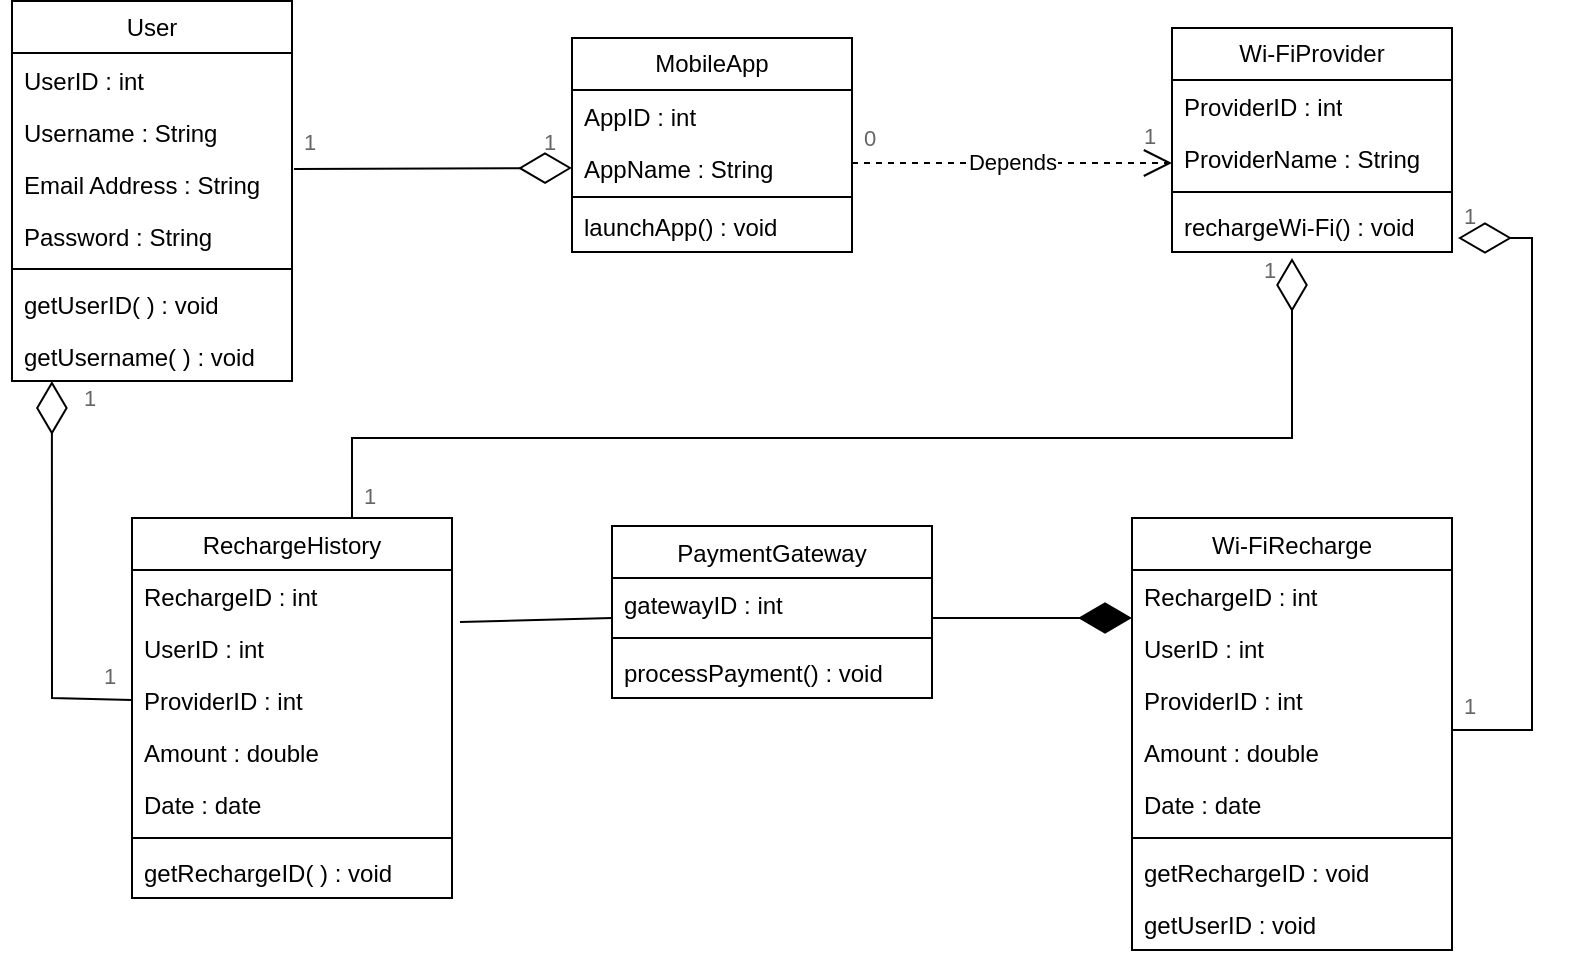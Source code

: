 <mxfile version="22.1.18" type="github">
  <diagram id="C5RBs43oDa-KdzZeNtuy" name="Page-1">
    <mxGraphModel dx="880" dy="499" grid="1" gridSize="10" guides="1" tooltips="1" connect="1" arrows="1" fold="1" page="1" pageScale="1" pageWidth="827" pageHeight="1169" math="0" shadow="0">
      <root>
        <mxCell id="WIyWlLk6GJQsqaUBKTNV-0" />
        <mxCell id="WIyWlLk6GJQsqaUBKTNV-1" parent="WIyWlLk6GJQsqaUBKTNV-0" />
        <mxCell id="zkfFHV4jXpPFQw0GAbJ--6" value="RechargeHistory" style="swimlane;fontStyle=0;align=center;verticalAlign=top;childLayout=stackLayout;horizontal=1;startSize=26;horizontalStack=0;resizeParent=1;resizeLast=0;collapsible=1;marginBottom=0;rounded=0;shadow=0;strokeWidth=1;" parent="WIyWlLk6GJQsqaUBKTNV-1" vertex="1">
          <mxGeometry x="120" y="360" width="160" height="190" as="geometry">
            <mxRectangle x="130" y="380" width="160" height="26" as="alternateBounds" />
          </mxGeometry>
        </mxCell>
        <mxCell id="zkfFHV4jXpPFQw0GAbJ--7" value="RechargeID : int" style="text;align=left;verticalAlign=top;spacingLeft=4;spacingRight=4;overflow=hidden;rotatable=0;points=[[0,0.5],[1,0.5]];portConstraint=eastwest;" parent="zkfFHV4jXpPFQw0GAbJ--6" vertex="1">
          <mxGeometry y="26" width="160" height="26" as="geometry" />
        </mxCell>
        <mxCell id="zkfFHV4jXpPFQw0GAbJ--8" value="UserID : int" style="text;align=left;verticalAlign=top;spacingLeft=4;spacingRight=4;overflow=hidden;rotatable=0;points=[[0,0.5],[1,0.5]];portConstraint=eastwest;rounded=0;shadow=0;html=0;" parent="zkfFHV4jXpPFQw0GAbJ--6" vertex="1">
          <mxGeometry y="52" width="160" height="26" as="geometry" />
        </mxCell>
        <mxCell id="9uX3dVJVeH_U7OIKjfUG-9" value="ProviderID : int" style="text;align=left;verticalAlign=top;spacingLeft=4;spacingRight=4;overflow=hidden;rotatable=0;points=[[0,0.5],[1,0.5]];portConstraint=eastwest;rounded=0;shadow=0;html=0;" vertex="1" parent="zkfFHV4jXpPFQw0GAbJ--6">
          <mxGeometry y="78" width="160" height="26" as="geometry" />
        </mxCell>
        <mxCell id="9uX3dVJVeH_U7OIKjfUG-10" value="Amount : double" style="text;align=left;verticalAlign=top;spacingLeft=4;spacingRight=4;overflow=hidden;rotatable=0;points=[[0,0.5],[1,0.5]];portConstraint=eastwest;rounded=0;shadow=0;html=0;" vertex="1" parent="zkfFHV4jXpPFQw0GAbJ--6">
          <mxGeometry y="104" width="160" height="26" as="geometry" />
        </mxCell>
        <mxCell id="9uX3dVJVeH_U7OIKjfUG-11" value="Date : date" style="text;align=left;verticalAlign=top;spacingLeft=4;spacingRight=4;overflow=hidden;rotatable=0;points=[[0,0.5],[1,0.5]];portConstraint=eastwest;rounded=0;shadow=0;html=0;" vertex="1" parent="zkfFHV4jXpPFQw0GAbJ--6">
          <mxGeometry y="130" width="160" height="26" as="geometry" />
        </mxCell>
        <mxCell id="9uX3dVJVeH_U7OIKjfUG-26" value="" style="line;strokeWidth=1;fillColor=none;align=left;verticalAlign=middle;spacingTop=-1;spacingLeft=3;spacingRight=3;rotatable=0;labelPosition=right;points=[];portConstraint=eastwest;strokeColor=inherit;" vertex="1" parent="zkfFHV4jXpPFQw0GAbJ--6">
          <mxGeometry y="156" width="160" height="8" as="geometry" />
        </mxCell>
        <mxCell id="9uX3dVJVeH_U7OIKjfUG-25" value="getRechargeID( ) : void" style="text;align=left;verticalAlign=top;spacingLeft=4;spacingRight=4;overflow=hidden;rotatable=0;points=[[0,0.5],[1,0.5]];portConstraint=eastwest;rounded=0;shadow=0;html=0;" vertex="1" parent="zkfFHV4jXpPFQw0GAbJ--6">
          <mxGeometry y="164" width="160" height="26" as="geometry" />
        </mxCell>
        <mxCell id="zkfFHV4jXpPFQw0GAbJ--13" value="PaymentGateway" style="swimlane;fontStyle=0;align=center;verticalAlign=top;childLayout=stackLayout;horizontal=1;startSize=26;horizontalStack=0;resizeParent=1;resizeLast=0;collapsible=1;marginBottom=0;rounded=0;shadow=0;strokeWidth=1;" parent="WIyWlLk6GJQsqaUBKTNV-1" vertex="1">
          <mxGeometry x="360" y="364" width="160" height="86" as="geometry">
            <mxRectangle x="340" y="380" width="170" height="26" as="alternateBounds" />
          </mxGeometry>
        </mxCell>
        <mxCell id="zkfFHV4jXpPFQw0GAbJ--14" value="gatewayID : int&#xa;" style="text;align=left;verticalAlign=top;spacingLeft=4;spacingRight=4;overflow=hidden;rotatable=0;points=[[0,0.5],[1,0.5]];portConstraint=eastwest;" parent="zkfFHV4jXpPFQw0GAbJ--13" vertex="1">
          <mxGeometry y="26" width="160" height="26" as="geometry" />
        </mxCell>
        <mxCell id="zkfFHV4jXpPFQw0GAbJ--15" value="" style="line;html=1;strokeWidth=1;align=left;verticalAlign=middle;spacingTop=-1;spacingLeft=3;spacingRight=3;rotatable=0;labelPosition=right;points=[];portConstraint=eastwest;" parent="zkfFHV4jXpPFQw0GAbJ--13" vertex="1">
          <mxGeometry y="52" width="160" height="8" as="geometry" />
        </mxCell>
        <mxCell id="9uX3dVJVeH_U7OIKjfUG-13" value="processPayment() : void" style="text;align=left;verticalAlign=top;spacingLeft=4;spacingRight=4;overflow=hidden;rotatable=0;points=[[0,0.5],[1,0.5]];portConstraint=eastwest;" vertex="1" parent="zkfFHV4jXpPFQw0GAbJ--13">
          <mxGeometry y="60" width="160" height="26" as="geometry" />
        </mxCell>
        <mxCell id="zkfFHV4jXpPFQw0GAbJ--17" value="Wi-FiRecharge" style="swimlane;fontStyle=0;align=center;verticalAlign=top;childLayout=stackLayout;horizontal=1;startSize=26;horizontalStack=0;resizeParent=1;resizeLast=0;collapsible=1;marginBottom=0;rounded=0;shadow=0;strokeWidth=1;" parent="WIyWlLk6GJQsqaUBKTNV-1" vertex="1">
          <mxGeometry x="620" y="360" width="160" height="216" as="geometry">
            <mxRectangle x="550" y="140" width="160" height="26" as="alternateBounds" />
          </mxGeometry>
        </mxCell>
        <mxCell id="zkfFHV4jXpPFQw0GAbJ--18" value="RechargeID : int" style="text;align=left;verticalAlign=top;spacingLeft=4;spacingRight=4;overflow=hidden;rotatable=0;points=[[0,0.5],[1,0.5]];portConstraint=eastwest;" parent="zkfFHV4jXpPFQw0GAbJ--17" vertex="1">
          <mxGeometry y="26" width="160" height="26" as="geometry" />
        </mxCell>
        <mxCell id="zkfFHV4jXpPFQw0GAbJ--19" value="UserID : int" style="text;align=left;verticalAlign=top;spacingLeft=4;spacingRight=4;overflow=hidden;rotatable=0;points=[[0,0.5],[1,0.5]];portConstraint=eastwest;rounded=0;shadow=0;html=0;" parent="zkfFHV4jXpPFQw0GAbJ--17" vertex="1">
          <mxGeometry y="52" width="160" height="26" as="geometry" />
        </mxCell>
        <mxCell id="zkfFHV4jXpPFQw0GAbJ--20" value="ProviderID : int" style="text;align=left;verticalAlign=top;spacingLeft=4;spacingRight=4;overflow=hidden;rotatable=0;points=[[0,0.5],[1,0.5]];portConstraint=eastwest;rounded=0;shadow=0;html=0;" parent="zkfFHV4jXpPFQw0GAbJ--17" vertex="1">
          <mxGeometry y="78" width="160" height="26" as="geometry" />
        </mxCell>
        <mxCell id="zkfFHV4jXpPFQw0GAbJ--21" value="Amount : double" style="text;align=left;verticalAlign=top;spacingLeft=4;spacingRight=4;overflow=hidden;rotatable=0;points=[[0,0.5],[1,0.5]];portConstraint=eastwest;rounded=0;shadow=0;html=0;" parent="zkfFHV4jXpPFQw0GAbJ--17" vertex="1">
          <mxGeometry y="104" width="160" height="26" as="geometry" />
        </mxCell>
        <mxCell id="zkfFHV4jXpPFQw0GAbJ--24" value="Date : date" style="text;align=left;verticalAlign=top;spacingLeft=4;spacingRight=4;overflow=hidden;rotatable=0;points=[[0,0.5],[1,0.5]];portConstraint=eastwest;" parent="zkfFHV4jXpPFQw0GAbJ--17" vertex="1">
          <mxGeometry y="130" width="160" height="26" as="geometry" />
        </mxCell>
        <mxCell id="zkfFHV4jXpPFQw0GAbJ--23" value="" style="line;html=1;strokeWidth=1;align=left;verticalAlign=middle;spacingTop=-1;spacingLeft=3;spacingRight=3;rotatable=0;labelPosition=right;points=[];portConstraint=eastwest;" parent="zkfFHV4jXpPFQw0GAbJ--17" vertex="1">
          <mxGeometry y="156" width="160" height="8" as="geometry" />
        </mxCell>
        <mxCell id="9uX3dVJVeH_U7OIKjfUG-34" value="getRechargeID : void" style="text;align=left;verticalAlign=top;spacingLeft=4;spacingRight=4;overflow=hidden;rotatable=0;points=[[0,0.5],[1,0.5]];portConstraint=eastwest;" vertex="1" parent="zkfFHV4jXpPFQw0GAbJ--17">
          <mxGeometry y="164" width="160" height="26" as="geometry" />
        </mxCell>
        <mxCell id="9uX3dVJVeH_U7OIKjfUG-35" value="getUserID : void" style="text;align=left;verticalAlign=top;spacingLeft=4;spacingRight=4;overflow=hidden;rotatable=0;points=[[0,0.5],[1,0.5]];portConstraint=eastwest;" vertex="1" parent="zkfFHV4jXpPFQw0GAbJ--17">
          <mxGeometry y="190" width="160" height="26" as="geometry" />
        </mxCell>
        <mxCell id="9uX3dVJVeH_U7OIKjfUG-3" value="User" style="swimlane;fontStyle=0;childLayout=stackLayout;horizontal=1;startSize=26;fillColor=none;horizontalStack=0;resizeParent=1;resizeParentMax=0;resizeLast=0;collapsible=1;marginBottom=0;whiteSpace=wrap;html=1;" vertex="1" parent="WIyWlLk6GJQsqaUBKTNV-1">
          <mxGeometry x="60" y="101.5" width="140" height="190" as="geometry" />
        </mxCell>
        <mxCell id="9uX3dVJVeH_U7OIKjfUG-4" value="UserID : int" style="text;strokeColor=none;fillColor=none;align=left;verticalAlign=top;spacingLeft=4;spacingRight=4;overflow=hidden;rotatable=0;points=[[0,0.5],[1,0.5]];portConstraint=eastwest;whiteSpace=wrap;html=1;" vertex="1" parent="9uX3dVJVeH_U7OIKjfUG-3">
          <mxGeometry y="26" width="140" height="26" as="geometry" />
        </mxCell>
        <mxCell id="9uX3dVJVeH_U7OIKjfUG-5" value="Username : String" style="text;strokeColor=none;fillColor=none;align=left;verticalAlign=top;spacingLeft=4;spacingRight=4;overflow=hidden;rotatable=0;points=[[0,0.5],[1,0.5]];portConstraint=eastwest;whiteSpace=wrap;html=1;" vertex="1" parent="9uX3dVJVeH_U7OIKjfUG-3">
          <mxGeometry y="52" width="140" height="26" as="geometry" />
        </mxCell>
        <mxCell id="9uX3dVJVeH_U7OIKjfUG-6" value="Email Address : String" style="text;strokeColor=none;fillColor=none;align=left;verticalAlign=top;spacingLeft=4;spacingRight=4;overflow=hidden;rotatable=0;points=[[0,0.5],[1,0.5]];portConstraint=eastwest;whiteSpace=wrap;html=1;" vertex="1" parent="9uX3dVJVeH_U7OIKjfUG-3">
          <mxGeometry y="78" width="140" height="26" as="geometry" />
        </mxCell>
        <mxCell id="9uX3dVJVeH_U7OIKjfUG-7" value="Password : String" style="text;strokeColor=none;fillColor=none;align=left;verticalAlign=top;spacingLeft=4;spacingRight=4;overflow=hidden;rotatable=0;points=[[0,0.5],[1,0.5]];portConstraint=eastwest;whiteSpace=wrap;html=1;" vertex="1" parent="9uX3dVJVeH_U7OIKjfUG-3">
          <mxGeometry y="104" width="140" height="26" as="geometry" />
        </mxCell>
        <mxCell id="9uX3dVJVeH_U7OIKjfUG-39" value="" style="line;strokeWidth=1;fillColor=none;align=left;verticalAlign=middle;spacingTop=-1;spacingLeft=3;spacingRight=3;rotatable=0;labelPosition=right;points=[];portConstraint=eastwest;strokeColor=inherit;" vertex="1" parent="9uX3dVJVeH_U7OIKjfUG-3">
          <mxGeometry y="130" width="140" height="8" as="geometry" />
        </mxCell>
        <mxCell id="9uX3dVJVeH_U7OIKjfUG-37" value="getUserID( ) : void" style="text;strokeColor=none;fillColor=none;align=left;verticalAlign=top;spacingLeft=4;spacingRight=4;overflow=hidden;rotatable=0;points=[[0,0.5],[1,0.5]];portConstraint=eastwest;whiteSpace=wrap;html=1;" vertex="1" parent="9uX3dVJVeH_U7OIKjfUG-3">
          <mxGeometry y="138" width="140" height="26" as="geometry" />
        </mxCell>
        <mxCell id="9uX3dVJVeH_U7OIKjfUG-38" value="getUsername( ) : void" style="text;strokeColor=none;fillColor=none;align=left;verticalAlign=top;spacingLeft=4;spacingRight=4;overflow=hidden;rotatable=0;points=[[0,0.5],[1,0.5]];portConstraint=eastwest;whiteSpace=wrap;html=1;" vertex="1" parent="9uX3dVJVeH_U7OIKjfUG-3">
          <mxGeometry y="164" width="140" height="26" as="geometry" />
        </mxCell>
        <mxCell id="9uX3dVJVeH_U7OIKjfUG-14" value="MobileApp" style="swimlane;fontStyle=0;childLayout=stackLayout;horizontal=1;startSize=26;fillColor=none;horizontalStack=0;resizeParent=1;resizeParentMax=0;resizeLast=0;collapsible=1;marginBottom=0;whiteSpace=wrap;html=1;" vertex="1" parent="WIyWlLk6GJQsqaUBKTNV-1">
          <mxGeometry x="340" y="120" width="140" height="107" as="geometry" />
        </mxCell>
        <mxCell id="9uX3dVJVeH_U7OIKjfUG-15" value="AppID : int" style="text;strokeColor=none;fillColor=none;align=left;verticalAlign=top;spacingLeft=4;spacingRight=4;overflow=hidden;rotatable=0;points=[[0,0.5],[1,0.5]];portConstraint=eastwest;whiteSpace=wrap;html=1;" vertex="1" parent="9uX3dVJVeH_U7OIKjfUG-14">
          <mxGeometry y="26" width="140" height="26" as="geometry" />
        </mxCell>
        <mxCell id="9uX3dVJVeH_U7OIKjfUG-16" value="AppName : String" style="text;strokeColor=none;fillColor=none;align=left;verticalAlign=top;spacingLeft=4;spacingRight=4;overflow=hidden;rotatable=0;points=[[0,0.5],[1,0.5]];portConstraint=eastwest;whiteSpace=wrap;html=1;" vertex="1" parent="9uX3dVJVeH_U7OIKjfUG-14">
          <mxGeometry y="52" width="140" height="26" as="geometry" />
        </mxCell>
        <mxCell id="9uX3dVJVeH_U7OIKjfUG-23" value="" style="line;strokeWidth=1;fillColor=none;align=left;verticalAlign=middle;spacingTop=-1;spacingLeft=3;spacingRight=3;rotatable=0;labelPosition=right;points=[];portConstraint=eastwest;strokeColor=inherit;" vertex="1" parent="9uX3dVJVeH_U7OIKjfUG-14">
          <mxGeometry y="78" width="140" height="3" as="geometry" />
        </mxCell>
        <mxCell id="9uX3dVJVeH_U7OIKjfUG-24" value="launchApp() : void" style="text;strokeColor=none;fillColor=none;align=left;verticalAlign=top;spacingLeft=4;spacingRight=4;overflow=hidden;rotatable=0;points=[[0,0.5],[1,0.5]];portConstraint=eastwest;whiteSpace=wrap;html=1;" vertex="1" parent="9uX3dVJVeH_U7OIKjfUG-14">
          <mxGeometry y="81" width="140" height="26" as="geometry" />
        </mxCell>
        <mxCell id="9uX3dVJVeH_U7OIKjfUG-19" value="Wi-FiProvider" style="swimlane;fontStyle=0;childLayout=stackLayout;horizontal=1;startSize=26;fillColor=none;horizontalStack=0;resizeParent=1;resizeParentMax=0;resizeLast=0;collapsible=1;marginBottom=0;whiteSpace=wrap;html=1;" vertex="1" parent="WIyWlLk6GJQsqaUBKTNV-1">
          <mxGeometry x="640" y="115" width="140" height="112" as="geometry" />
        </mxCell>
        <mxCell id="9uX3dVJVeH_U7OIKjfUG-20" value="ProviderID : int" style="text;strokeColor=none;fillColor=none;align=left;verticalAlign=top;spacingLeft=4;spacingRight=4;overflow=hidden;rotatable=0;points=[[0,0.5],[1,0.5]];portConstraint=eastwest;whiteSpace=wrap;html=1;" vertex="1" parent="9uX3dVJVeH_U7OIKjfUG-19">
          <mxGeometry y="26" width="140" height="26" as="geometry" />
        </mxCell>
        <mxCell id="9uX3dVJVeH_U7OIKjfUG-21" value="ProviderName : String" style="text;strokeColor=none;fillColor=none;align=left;verticalAlign=top;spacingLeft=4;spacingRight=4;overflow=hidden;rotatable=0;points=[[0,0.5],[1,0.5]];portConstraint=eastwest;whiteSpace=wrap;html=1;" vertex="1" parent="9uX3dVJVeH_U7OIKjfUG-19">
          <mxGeometry y="52" width="140" height="26" as="geometry" />
        </mxCell>
        <mxCell id="9uX3dVJVeH_U7OIKjfUG-36" value="" style="line;strokeWidth=1;fillColor=none;align=left;verticalAlign=middle;spacingTop=-1;spacingLeft=3;spacingRight=3;rotatable=0;labelPosition=right;points=[];portConstraint=eastwest;strokeColor=inherit;" vertex="1" parent="9uX3dVJVeH_U7OIKjfUG-19">
          <mxGeometry y="78" width="140" height="8" as="geometry" />
        </mxCell>
        <mxCell id="9uX3dVJVeH_U7OIKjfUG-22" value="rechargeWi-Fi() : void" style="text;strokeColor=none;fillColor=none;align=left;verticalAlign=top;spacingLeft=4;spacingRight=4;overflow=hidden;rotatable=0;points=[[0,0.5],[1,0.5]];portConstraint=eastwest;whiteSpace=wrap;html=1;" vertex="1" parent="9uX3dVJVeH_U7OIKjfUG-19">
          <mxGeometry y="86" width="140" height="26" as="geometry" />
        </mxCell>
        <mxCell id="9uX3dVJVeH_U7OIKjfUG-41" value="" style="endArrow=diamondThin;endFill=0;endSize=24;html=1;rounded=0;entryX=0;entryY=0.5;entryDx=0;entryDy=0;exitX=1.014;exitY=0.827;exitDx=0;exitDy=0;exitPerimeter=0;" edge="1" parent="WIyWlLk6GJQsqaUBKTNV-1" target="9uX3dVJVeH_U7OIKjfUG-16">
          <mxGeometry width="160" relative="1" as="geometry">
            <mxPoint x="200.98" y="185.492" as="sourcePoint" />
            <mxPoint x="340" y="181.502" as="targetPoint" />
          </mxGeometry>
        </mxCell>
        <mxCell id="9uX3dVJVeH_U7OIKjfUG-42" value="1" style="strokeWidth=1;shadow=0;dashed=0;align=center;html=1;shape=mxgraph.mockup.text.textBox;fontColor=#666666;align=left;fontSize=11;spacingLeft=4;spacingTop=-3;whiteSpace=wrap;strokeColor=none;mainText=;fillColor=none;" vertex="1" parent="WIyWlLk6GJQsqaUBKTNV-1">
          <mxGeometry x="200" y="163.5" width="20" height="20" as="geometry" />
        </mxCell>
        <mxCell id="9uX3dVJVeH_U7OIKjfUG-45" value="1" style="strokeWidth=1;shadow=0;dashed=0;align=center;html=1;shape=mxgraph.mockup.text.textBox;fontColor=#666666;align=left;fontSize=11;spacingLeft=4;spacingTop=-3;whiteSpace=wrap;strokeColor=none;mainText=;fillColor=none;" vertex="1" parent="WIyWlLk6GJQsqaUBKTNV-1">
          <mxGeometry x="320" y="163.5" width="20" height="20" as="geometry" />
        </mxCell>
        <mxCell id="9uX3dVJVeH_U7OIKjfUG-49" value="Depends" style="endArrow=open;endSize=12;dashed=1;html=1;rounded=0;entryX=0;entryY=0.596;entryDx=0;entryDy=0;entryPerimeter=0;" edge="1" parent="WIyWlLk6GJQsqaUBKTNV-1" target="9uX3dVJVeH_U7OIKjfUG-21">
          <mxGeometry width="160" relative="1" as="geometry">
            <mxPoint x="480" y="182.5" as="sourcePoint" />
            <mxPoint x="640" y="182.5" as="targetPoint" />
          </mxGeometry>
        </mxCell>
        <mxCell id="9uX3dVJVeH_U7OIKjfUG-50" value="0" style="strokeWidth=1;shadow=0;dashed=0;align=center;html=1;shape=mxgraph.mockup.text.textBox;fontColor=#666666;align=left;fontSize=11;spacingLeft=4;spacingTop=-3;whiteSpace=wrap;strokeColor=none;mainText=;fillColor=none;" vertex="1" parent="WIyWlLk6GJQsqaUBKTNV-1">
          <mxGeometry x="480" y="161" width="20" height="20" as="geometry" />
        </mxCell>
        <mxCell id="9uX3dVJVeH_U7OIKjfUG-51" value="1" style="strokeWidth=1;shadow=0;dashed=0;align=center;html=1;shape=mxgraph.mockup.text.textBox;fontColor=#666666;align=left;fontSize=11;spacingLeft=4;spacingTop=-3;whiteSpace=wrap;strokeColor=none;mainText=;fillColor=none;" vertex="1" parent="WIyWlLk6GJQsqaUBKTNV-1">
          <mxGeometry x="620" y="160" width="20" height="20" as="geometry" />
        </mxCell>
        <mxCell id="9uX3dVJVeH_U7OIKjfUG-52" value="" style="endArrow=diamondThin;endFill=0;endSize=24;html=1;rounded=0;entryX=0.071;entryY=1.327;entryDx=0;entryDy=0;entryPerimeter=0;exitX=0;exitY=0.5;exitDx=0;exitDy=0;" edge="1" parent="WIyWlLk6GJQsqaUBKTNV-1" source="9uX3dVJVeH_U7OIKjfUG-9">
          <mxGeometry width="160" relative="1" as="geometry">
            <mxPoint x="110" y="450" as="sourcePoint" />
            <mxPoint x="79.94" y="291.502" as="targetPoint" />
            <Array as="points">
              <mxPoint x="80" y="450" />
            </Array>
          </mxGeometry>
        </mxCell>
        <mxCell id="9uX3dVJVeH_U7OIKjfUG-53" value="1" style="strokeWidth=1;shadow=0;dashed=0;align=center;html=1;shape=mxgraph.mockup.text.textBox;fontColor=#666666;align=left;fontSize=11;spacingLeft=4;spacingTop=-3;whiteSpace=wrap;strokeColor=none;mainText=;fillColor=none;" vertex="1" parent="WIyWlLk6GJQsqaUBKTNV-1">
          <mxGeometry x="90" y="291.5" width="20" height="20" as="geometry" />
        </mxCell>
        <mxCell id="9uX3dVJVeH_U7OIKjfUG-54" value="1" style="strokeWidth=1;shadow=0;dashed=0;align=center;html=1;shape=mxgraph.mockup.text.textBox;fontColor=#666666;align=left;fontSize=11;spacingLeft=4;spacingTop=-3;whiteSpace=wrap;strokeColor=none;mainText=;fillColor=none;" vertex="1" parent="WIyWlLk6GJQsqaUBKTNV-1">
          <mxGeometry x="100" y="430" width="20" height="20" as="geometry" />
        </mxCell>
        <mxCell id="9uX3dVJVeH_U7OIKjfUG-56" value="" style="endArrow=diamondThin;endFill=0;endSize=24;html=1;rounded=0;" edge="1" parent="WIyWlLk6GJQsqaUBKTNV-1">
          <mxGeometry width="160" relative="1" as="geometry">
            <mxPoint x="780" y="466" as="sourcePoint" />
            <mxPoint x="783" y="220" as="targetPoint" />
            <Array as="points">
              <mxPoint x="820" y="466" />
              <mxPoint x="820" y="220" />
            </Array>
          </mxGeometry>
        </mxCell>
        <mxCell id="9uX3dVJVeH_U7OIKjfUG-57" value="1" style="strokeWidth=1;shadow=0;dashed=0;align=center;html=1;shape=mxgraph.mockup.text.textBox;fontColor=#666666;align=left;fontSize=11;spacingLeft=4;spacingTop=-3;whiteSpace=wrap;strokeColor=none;mainText=;fillColor=none;" vertex="1" parent="WIyWlLk6GJQsqaUBKTNV-1">
          <mxGeometry x="780" y="445" width="20" height="20" as="geometry" />
        </mxCell>
        <mxCell id="9uX3dVJVeH_U7OIKjfUG-58" value="1" style="strokeWidth=1;shadow=0;dashed=0;align=center;html=1;shape=mxgraph.mockup.text.textBox;fontColor=#666666;align=left;fontSize=11;spacingLeft=4;spacingTop=-3;whiteSpace=wrap;strokeColor=none;mainText=;fillColor=none;" vertex="1" parent="WIyWlLk6GJQsqaUBKTNV-1">
          <mxGeometry x="780" y="200" width="20" height="20" as="geometry" />
        </mxCell>
        <mxCell id="9uX3dVJVeH_U7OIKjfUG-59" value="" style="endArrow=diamondThin;endFill=1;endSize=24;html=1;rounded=0;" edge="1" parent="WIyWlLk6GJQsqaUBKTNV-1">
          <mxGeometry width="160" relative="1" as="geometry">
            <mxPoint x="520" y="410" as="sourcePoint" />
            <mxPoint x="620" y="410" as="targetPoint" />
          </mxGeometry>
        </mxCell>
        <mxCell id="9uX3dVJVeH_U7OIKjfUG-60" value="" style="endArrow=diamondThin;endFill=0;endSize=24;html=1;rounded=0;exitX=0;exitY=1;exitDx=0;exitDy=0;exitPerimeter=0;" edge="1" parent="WIyWlLk6GJQsqaUBKTNV-1" source="9uX3dVJVeH_U7OIKjfUG-61">
          <mxGeometry width="160" relative="1" as="geometry">
            <mxPoint x="260.49" y="291.992" as="sourcePoint" />
            <mxPoint x="700" y="230" as="targetPoint" />
            <Array as="points">
              <mxPoint x="230" y="320" />
              <mxPoint x="700" y="320" />
            </Array>
          </mxGeometry>
        </mxCell>
        <mxCell id="9uX3dVJVeH_U7OIKjfUG-61" value="1" style="strokeWidth=1;shadow=0;dashed=0;align=center;html=1;shape=mxgraph.mockup.text.textBox;fontColor=#666666;align=left;fontSize=11;spacingLeft=4;spacingTop=-3;whiteSpace=wrap;strokeColor=none;mainText=;fillColor=none;" vertex="1" parent="WIyWlLk6GJQsqaUBKTNV-1">
          <mxGeometry x="230" y="340" width="20" height="20" as="geometry" />
        </mxCell>
        <mxCell id="9uX3dVJVeH_U7OIKjfUG-62" value="1" style="strokeWidth=1;shadow=0;dashed=0;align=center;html=1;shape=mxgraph.mockup.text.textBox;fontColor=#666666;align=left;fontSize=11;spacingLeft=4;spacingTop=-3;whiteSpace=wrap;strokeColor=none;mainText=;fillColor=none;" vertex="1" parent="WIyWlLk6GJQsqaUBKTNV-1">
          <mxGeometry x="680" y="227" width="20" height="20" as="geometry" />
        </mxCell>
        <mxCell id="9uX3dVJVeH_U7OIKjfUG-63" value="" style="endArrow=none;html=1;rounded=0;exitX=1.025;exitY=0;exitDx=0;exitDy=0;exitPerimeter=0;" edge="1" parent="WIyWlLk6GJQsqaUBKTNV-1" source="zkfFHV4jXpPFQw0GAbJ--8">
          <mxGeometry width="50" height="50" relative="1" as="geometry">
            <mxPoint x="310" y="460" as="sourcePoint" />
            <mxPoint x="360" y="410" as="targetPoint" />
          </mxGeometry>
        </mxCell>
      </root>
    </mxGraphModel>
  </diagram>
</mxfile>
